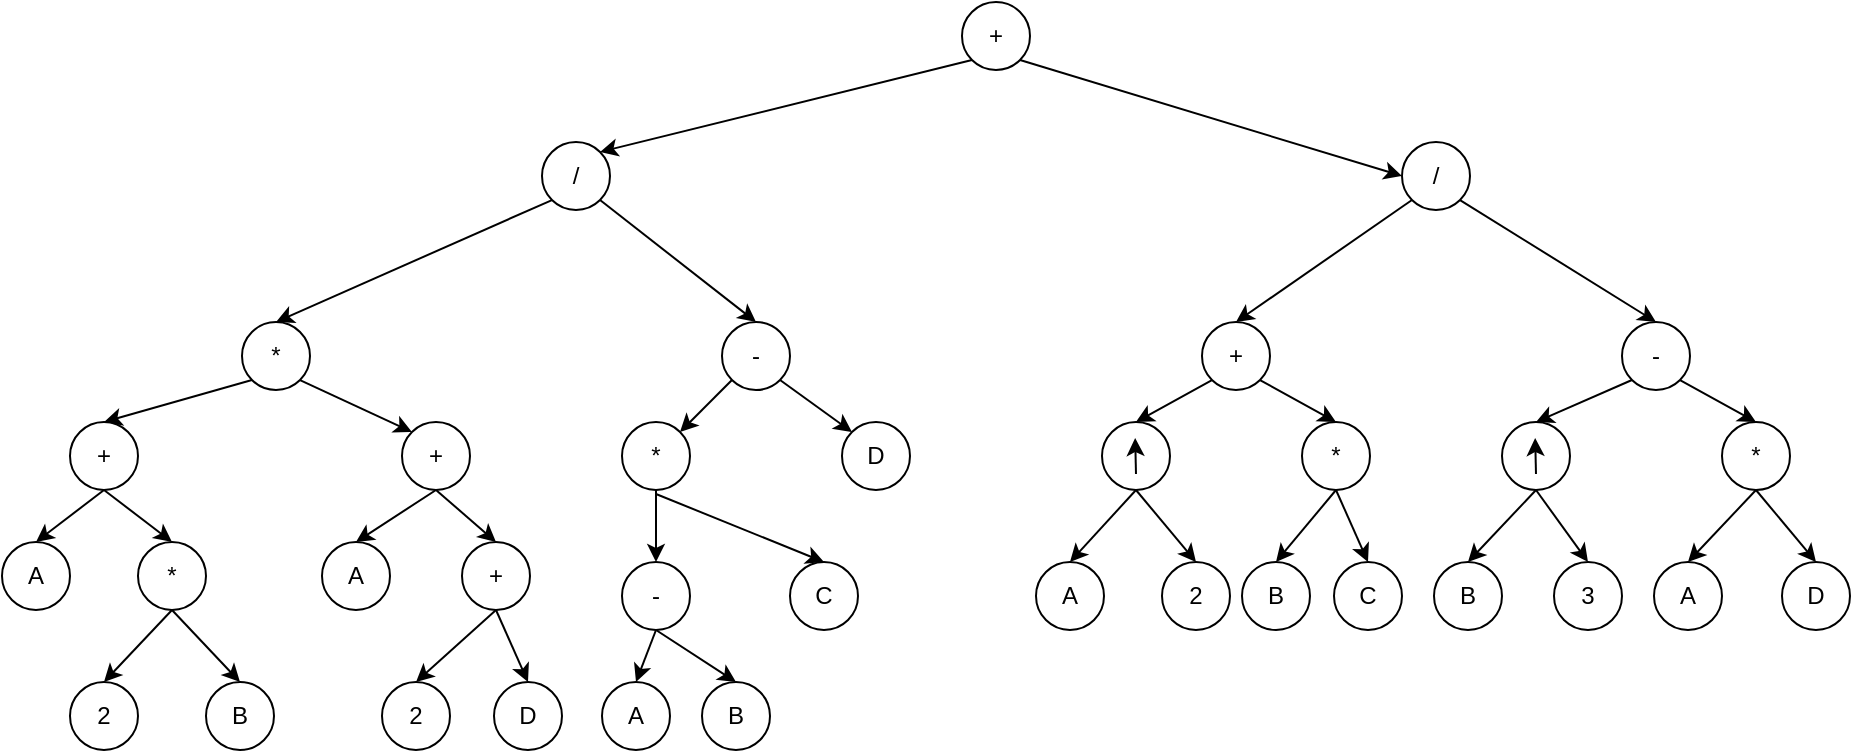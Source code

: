 <mxfile version="15.2.7" type="github">
  <diagram id="9DjfHMaj7yV3WUGjkPvd" name="Page-1">
    <mxGraphModel dx="2012" dy="662" grid="1" gridSize="10" guides="1" tooltips="1" connect="1" arrows="1" fold="1" page="1" pageScale="1" pageWidth="827" pageHeight="1169" math="0" shadow="0">
      <root>
        <mxCell id="0" />
        <mxCell id="1" parent="0" />
        <mxCell id="Gl1G2USBsKFAg4OaESX5-1" value="/" style="ellipse;whiteSpace=wrap;html=1;aspect=fixed;" vertex="1" parent="1">
          <mxGeometry x="580" y="140" width="34" height="34" as="geometry" />
        </mxCell>
        <mxCell id="Gl1G2USBsKFAg4OaESX5-3" value="/" style="ellipse;whiteSpace=wrap;html=1;aspect=fixed;" vertex="1" parent="1">
          <mxGeometry x="150" y="140" width="34" height="34" as="geometry" />
        </mxCell>
        <mxCell id="Gl1G2USBsKFAg4OaESX5-4" value="+" style="ellipse;whiteSpace=wrap;html=1;aspect=fixed;" vertex="1" parent="1">
          <mxGeometry x="360" y="70" width="34" height="34" as="geometry" />
        </mxCell>
        <mxCell id="Gl1G2USBsKFAg4OaESX5-5" value="*" style="ellipse;whiteSpace=wrap;html=1;aspect=fixed;" vertex="1" parent="1">
          <mxGeometry y="230" width="34" height="34" as="geometry" />
        </mxCell>
        <mxCell id="Gl1G2USBsKFAg4OaESX5-6" value="-" style="ellipse;whiteSpace=wrap;html=1;aspect=fixed;" vertex="1" parent="1">
          <mxGeometry x="240" y="230" width="34" height="34" as="geometry" />
        </mxCell>
        <mxCell id="Gl1G2USBsKFAg4OaESX5-7" value="+" style="ellipse;whiteSpace=wrap;html=1;aspect=fixed;" vertex="1" parent="1">
          <mxGeometry x="480" y="230" width="34" height="34" as="geometry" />
        </mxCell>
        <mxCell id="Gl1G2USBsKFAg4OaESX5-8" value="-" style="ellipse;whiteSpace=wrap;html=1;aspect=fixed;" vertex="1" parent="1">
          <mxGeometry x="690" y="230" width="34" height="34" as="geometry" />
        </mxCell>
        <mxCell id="Gl1G2USBsKFAg4OaESX5-9" value="+" style="ellipse;whiteSpace=wrap;html=1;aspect=fixed;" vertex="1" parent="1">
          <mxGeometry x="-86" y="280" width="34" height="34" as="geometry" />
        </mxCell>
        <mxCell id="Gl1G2USBsKFAg4OaESX5-10" value="+" style="ellipse;whiteSpace=wrap;html=1;aspect=fixed;" vertex="1" parent="1">
          <mxGeometry x="80" y="280" width="34" height="34" as="geometry" />
        </mxCell>
        <mxCell id="Gl1G2USBsKFAg4OaESX5-11" value="*" style="ellipse;whiteSpace=wrap;html=1;aspect=fixed;" vertex="1" parent="1">
          <mxGeometry x="190" y="280" width="34" height="34" as="geometry" />
        </mxCell>
        <mxCell id="Gl1G2USBsKFAg4OaESX5-12" value="D" style="ellipse;whiteSpace=wrap;html=1;aspect=fixed;" vertex="1" parent="1">
          <mxGeometry x="300" y="280" width="34" height="34" as="geometry" />
        </mxCell>
        <mxCell id="Gl1G2USBsKFAg4OaESX5-13" value="&lt;span style=&quot;color: rgba(0 , 0 , 0 , 0) ; font-family: monospace ; font-size: 0px&quot;&gt;%3CmxGraphModel%3E%3Croot%3E%3CmxCell%20id%3D%220%22%2F%3E%3CmxCell%20id%3D%221%22%20parent%3D%220%22%2F%3E%3CmxCell%20id%3D%222%22%20value%3D%22*%22%20style%3D%22ellipse%3BwhiteSpace%3Dwrap%3Bhtml%3D1%3Baspect%3Dfixed%3B%22%20vertex%3D%221%22%20parent%3D%221%22%3E%3CmxGeometry%20x%3D%2270%22%20y%3D%22230%22%20width%3D%2234%22%20height%3D%2234%22%20as%3D%22geometry%22%2F%3E%3C%2FmxCell%3E%3C%2Froot%3E%3C%2FmxGraphMo&lt;/span&gt;" style="ellipse;whiteSpace=wrap;html=1;aspect=fixed;" vertex="1" parent="1">
          <mxGeometry x="430" y="280" width="34" height="34" as="geometry" />
        </mxCell>
        <mxCell id="Gl1G2USBsKFAg4OaESX5-16" value="" style="endArrow=classic;html=1;" edge="1" parent="1">
          <mxGeometry width="50" height="50" relative="1" as="geometry">
            <mxPoint x="447" y="306" as="sourcePoint" />
            <mxPoint x="446.58" y="288" as="targetPoint" />
          </mxGeometry>
        </mxCell>
        <mxCell id="Gl1G2USBsKFAg4OaESX5-22" value="*" style="ellipse;whiteSpace=wrap;html=1;aspect=fixed;" vertex="1" parent="1">
          <mxGeometry x="530" y="280" width="34" height="34" as="geometry" />
        </mxCell>
        <mxCell id="Gl1G2USBsKFAg4OaESX5-23" value="*" style="ellipse;whiteSpace=wrap;html=1;aspect=fixed;" vertex="1" parent="1">
          <mxGeometry x="740" y="280" width="34" height="34" as="geometry" />
        </mxCell>
        <mxCell id="Gl1G2USBsKFAg4OaESX5-24" value="&lt;span style=&quot;color: rgba(0 , 0 , 0 , 0) ; font-family: monospace ; font-size: 0px&quot;&gt;%3CmxGraphModel%3E%3Croot%3E%3CmxCell%20id%3D%220%22%2F%3E%3CmxCell%20id%3D%221%22%20parent%3D%220%22%2F%3E%3CmxCell%20id%3D%222%22%20value%3D%22*%22%20style%3D%22ellipse%3BwhiteSpace%3Dwrap%3Bhtml%3D1%3Baspect%3Dfixed%3B%22%20vertex%3D%221%22%20parent%3D%221%22%3E%3CmxGeometry%20x%3D%2270%22%20y%3D%22230%22%20width%3D%2234%22%20height%3D%2234%22%20as%3D%22geometry%22%2F%3E%3C%2FmxCell%3E%3C%2Froot%3E%3C%2FmxGraphMo&lt;/span&gt;" style="ellipse;whiteSpace=wrap;html=1;aspect=fixed;" vertex="1" parent="1">
          <mxGeometry x="630" y="280" width="34" height="34" as="geometry" />
        </mxCell>
        <mxCell id="Gl1G2USBsKFAg4OaESX5-25" value="" style="endArrow=classic;html=1;" edge="1" parent="1">
          <mxGeometry width="50" height="50" relative="1" as="geometry">
            <mxPoint x="647.0" y="306" as="sourcePoint" />
            <mxPoint x="646.58" y="288" as="targetPoint" />
          </mxGeometry>
        </mxCell>
        <mxCell id="Gl1G2USBsKFAg4OaESX5-27" value="*" style="ellipse;whiteSpace=wrap;html=1;aspect=fixed;" vertex="1" parent="1">
          <mxGeometry x="-52" y="340" width="34" height="34" as="geometry" />
        </mxCell>
        <mxCell id="Gl1G2USBsKFAg4OaESX5-28" value="A" style="ellipse;whiteSpace=wrap;html=1;aspect=fixed;" vertex="1" parent="1">
          <mxGeometry x="-120" y="340" width="34" height="34" as="geometry" />
        </mxCell>
        <mxCell id="Gl1G2USBsKFAg4OaESX5-29" value="2" style="ellipse;whiteSpace=wrap;html=1;aspect=fixed;" vertex="1" parent="1">
          <mxGeometry x="-86" y="410" width="34" height="34" as="geometry" />
        </mxCell>
        <mxCell id="Gl1G2USBsKFAg4OaESX5-30" value="B" style="ellipse;whiteSpace=wrap;html=1;aspect=fixed;" vertex="1" parent="1">
          <mxGeometry x="-18" y="410" width="34" height="34" as="geometry" />
        </mxCell>
        <mxCell id="Gl1G2USBsKFAg4OaESX5-31" value="A" style="ellipse;whiteSpace=wrap;html=1;aspect=fixed;" vertex="1" parent="1">
          <mxGeometry x="40" y="340" width="34" height="34" as="geometry" />
        </mxCell>
        <mxCell id="Gl1G2USBsKFAg4OaESX5-32" value="D" style="ellipse;whiteSpace=wrap;html=1;aspect=fixed;" vertex="1" parent="1">
          <mxGeometry x="126" y="410" width="34" height="34" as="geometry" />
        </mxCell>
        <mxCell id="Gl1G2USBsKFAg4OaESX5-33" value="2" style="ellipse;whiteSpace=wrap;html=1;aspect=fixed;" vertex="1" parent="1">
          <mxGeometry x="70" y="410" width="34" height="34" as="geometry" />
        </mxCell>
        <mxCell id="Gl1G2USBsKFAg4OaESX5-34" value="+" style="ellipse;whiteSpace=wrap;html=1;aspect=fixed;" vertex="1" parent="1">
          <mxGeometry x="110" y="340" width="34" height="34" as="geometry" />
        </mxCell>
        <mxCell id="Gl1G2USBsKFAg4OaESX5-35" value="A" style="ellipse;whiteSpace=wrap;html=1;aspect=fixed;" vertex="1" parent="1">
          <mxGeometry x="180" y="410" width="34" height="34" as="geometry" />
        </mxCell>
        <mxCell id="Gl1G2USBsKFAg4OaESX5-36" value="B" style="ellipse;whiteSpace=wrap;html=1;aspect=fixed;" vertex="1" parent="1">
          <mxGeometry x="230" y="410" width="34" height="34" as="geometry" />
        </mxCell>
        <mxCell id="Gl1G2USBsKFAg4OaESX5-37" value="-" style="ellipse;whiteSpace=wrap;html=1;aspect=fixed;" vertex="1" parent="1">
          <mxGeometry x="190" y="350" width="34" height="34" as="geometry" />
        </mxCell>
        <mxCell id="Gl1G2USBsKFAg4OaESX5-38" value="C" style="ellipse;whiteSpace=wrap;html=1;aspect=fixed;" vertex="1" parent="1">
          <mxGeometry x="274" y="350" width="34" height="34" as="geometry" />
        </mxCell>
        <mxCell id="Gl1G2USBsKFAg4OaESX5-39" value="A" style="ellipse;whiteSpace=wrap;html=1;aspect=fixed;" vertex="1" parent="1">
          <mxGeometry x="397" y="350" width="34" height="34" as="geometry" />
        </mxCell>
        <mxCell id="Gl1G2USBsKFAg4OaESX5-40" value="2" style="ellipse;whiteSpace=wrap;html=1;aspect=fixed;" vertex="1" parent="1">
          <mxGeometry x="460" y="350" width="34" height="34" as="geometry" />
        </mxCell>
        <mxCell id="Gl1G2USBsKFAg4OaESX5-41" value="B" style="ellipse;whiteSpace=wrap;html=1;aspect=fixed;" vertex="1" parent="1">
          <mxGeometry x="596" y="350" width="34" height="34" as="geometry" />
        </mxCell>
        <mxCell id="Gl1G2USBsKFAg4OaESX5-42" value="3" style="ellipse;whiteSpace=wrap;html=1;aspect=fixed;" vertex="1" parent="1">
          <mxGeometry x="656" y="350" width="34" height="34" as="geometry" />
        </mxCell>
        <mxCell id="Gl1G2USBsKFAg4OaESX5-43" value="B" style="ellipse;whiteSpace=wrap;html=1;aspect=fixed;" vertex="1" parent="1">
          <mxGeometry x="500" y="350" width="34" height="34" as="geometry" />
        </mxCell>
        <mxCell id="Gl1G2USBsKFAg4OaESX5-44" value="C" style="ellipse;whiteSpace=wrap;html=1;aspect=fixed;" vertex="1" parent="1">
          <mxGeometry x="546" y="350" width="34" height="34" as="geometry" />
        </mxCell>
        <mxCell id="Gl1G2USBsKFAg4OaESX5-45" value="A" style="ellipse;whiteSpace=wrap;html=1;aspect=fixed;" vertex="1" parent="1">
          <mxGeometry x="706" y="350" width="34" height="34" as="geometry" />
        </mxCell>
        <mxCell id="Gl1G2USBsKFAg4OaESX5-46" value="D" style="ellipse;whiteSpace=wrap;html=1;aspect=fixed;" vertex="1" parent="1">
          <mxGeometry x="770" y="350" width="34" height="34" as="geometry" />
        </mxCell>
        <mxCell id="Gl1G2USBsKFAg4OaESX5-51" value="" style="endArrow=classic;html=1;exitX=0;exitY=1;exitDx=0;exitDy=0;entryX=1;entryY=0;entryDx=0;entryDy=0;" edge="1" parent="1" source="Gl1G2USBsKFAg4OaESX5-4" target="Gl1G2USBsKFAg4OaESX5-3">
          <mxGeometry width="50" height="50" relative="1" as="geometry">
            <mxPoint x="308" y="182" as="sourcePoint" />
            <mxPoint x="358" y="132" as="targetPoint" />
          </mxGeometry>
        </mxCell>
        <mxCell id="Gl1G2USBsKFAg4OaESX5-52" value="" style="endArrow=classic;html=1;exitX=1;exitY=1;exitDx=0;exitDy=0;entryX=0.5;entryY=0;entryDx=0;entryDy=0;" edge="1" parent="1" source="Gl1G2USBsKFAg4OaESX5-1" target="Gl1G2USBsKFAg4OaESX5-8">
          <mxGeometry width="50" height="50" relative="1" as="geometry">
            <mxPoint x="614" y="250" as="sourcePoint" />
            <mxPoint x="664" y="200" as="targetPoint" />
          </mxGeometry>
        </mxCell>
        <mxCell id="Gl1G2USBsKFAg4OaESX5-53" value="" style="endArrow=classic;html=1;exitX=0;exitY=1;exitDx=0;exitDy=0;entryX=0.5;entryY=0;entryDx=0;entryDy=0;" edge="1" parent="1" source="Gl1G2USBsKFAg4OaESX5-1" target="Gl1G2USBsKFAg4OaESX5-7">
          <mxGeometry width="50" height="50" relative="1" as="geometry">
            <mxPoint x="410" y="200" as="sourcePoint" />
            <mxPoint x="460" y="150" as="targetPoint" />
          </mxGeometry>
        </mxCell>
        <mxCell id="Gl1G2USBsKFAg4OaESX5-54" value="" style="endArrow=classic;html=1;exitX=0;exitY=1;exitDx=0;exitDy=0;entryX=0.5;entryY=0;entryDx=0;entryDy=0;" edge="1" parent="1" source="Gl1G2USBsKFAg4OaESX5-3" target="Gl1G2USBsKFAg4OaESX5-5">
          <mxGeometry width="50" height="50" relative="1" as="geometry">
            <mxPoint x="64" y="240" as="sourcePoint" />
            <mxPoint x="114" y="190" as="targetPoint" />
          </mxGeometry>
        </mxCell>
        <mxCell id="Gl1G2USBsKFAg4OaESX5-55" value="" style="endArrow=classic;html=1;exitX=1;exitY=1;exitDx=0;exitDy=0;entryX=0.5;entryY=0;entryDx=0;entryDy=0;" edge="1" parent="1" source="Gl1G2USBsKFAg4OaESX5-3" target="Gl1G2USBsKFAg4OaESX5-6">
          <mxGeometry width="50" height="50" relative="1" as="geometry">
            <mxPoint x="381" y="210" as="sourcePoint" />
            <mxPoint x="431" y="160" as="targetPoint" />
          </mxGeometry>
        </mxCell>
        <mxCell id="Gl1G2USBsKFAg4OaESX5-56" value="" style="endArrow=classic;html=1;entryX=0;entryY=0.5;entryDx=0;entryDy=0;exitX=1;exitY=1;exitDx=0;exitDy=0;" edge="1" parent="1" source="Gl1G2USBsKFAg4OaESX5-4" target="Gl1G2USBsKFAg4OaESX5-1">
          <mxGeometry width="50" height="50" relative="1" as="geometry">
            <mxPoint x="430" y="320" as="sourcePoint" />
            <mxPoint x="480" y="270" as="targetPoint" />
          </mxGeometry>
        </mxCell>
        <mxCell id="Gl1G2USBsKFAg4OaESX5-59" value="" style="endArrow=classic;html=1;entryX=0.5;entryY=0;entryDx=0;entryDy=0;exitX=0;exitY=1;exitDx=0;exitDy=0;" edge="1" parent="1" source="Gl1G2USBsKFAg4OaESX5-7" target="Gl1G2USBsKFAg4OaESX5-13">
          <mxGeometry width="50" height="50" relative="1" as="geometry">
            <mxPoint x="430" y="320" as="sourcePoint" />
            <mxPoint x="480" y="270" as="targetPoint" />
          </mxGeometry>
        </mxCell>
        <mxCell id="Gl1G2USBsKFAg4OaESX5-60" value="" style="endArrow=classic;html=1;entryX=0.5;entryY=0;entryDx=0;entryDy=0;exitX=1;exitY=1;exitDx=0;exitDy=0;" edge="1" parent="1" source="Gl1G2USBsKFAg4OaESX5-8" target="Gl1G2USBsKFAg4OaESX5-23">
          <mxGeometry width="50" height="50" relative="1" as="geometry">
            <mxPoint x="430" y="320" as="sourcePoint" />
            <mxPoint x="480" y="270" as="targetPoint" />
          </mxGeometry>
        </mxCell>
        <mxCell id="Gl1G2USBsKFAg4OaESX5-61" value="" style="endArrow=classic;html=1;exitX=0;exitY=1;exitDx=0;exitDy=0;entryX=0.5;entryY=0;entryDx=0;entryDy=0;" edge="1" parent="1" source="Gl1G2USBsKFAg4OaESX5-8" target="Gl1G2USBsKFAg4OaESX5-24">
          <mxGeometry width="50" height="50" relative="1" as="geometry">
            <mxPoint x="596" y="290" as="sourcePoint" />
            <mxPoint x="646" y="240" as="targetPoint" />
          </mxGeometry>
        </mxCell>
        <mxCell id="Gl1G2USBsKFAg4OaESX5-62" value="" style="endArrow=classic;html=1;exitX=1;exitY=1;exitDx=0;exitDy=0;entryX=0.5;entryY=0;entryDx=0;entryDy=0;" edge="1" parent="1" source="Gl1G2USBsKFAg4OaESX5-7" target="Gl1G2USBsKFAg4OaESX5-22">
          <mxGeometry width="50" height="50" relative="1" as="geometry">
            <mxPoint x="534" y="290" as="sourcePoint" />
            <mxPoint x="584" y="240" as="targetPoint" />
          </mxGeometry>
        </mxCell>
        <mxCell id="Gl1G2USBsKFAg4OaESX5-63" value="" style="endArrow=classic;html=1;exitX=0;exitY=1;exitDx=0;exitDy=0;entryX=1;entryY=0;entryDx=0;entryDy=0;" edge="1" parent="1" source="Gl1G2USBsKFAg4OaESX5-6" target="Gl1G2USBsKFAg4OaESX5-11">
          <mxGeometry width="50" height="50" relative="1" as="geometry">
            <mxPoint x="214" y="314" as="sourcePoint" />
            <mxPoint x="264" y="264" as="targetPoint" />
          </mxGeometry>
        </mxCell>
        <mxCell id="Gl1G2USBsKFAg4OaESX5-64" value="" style="endArrow=classic;html=1;exitX=1;exitY=1;exitDx=0;exitDy=0;entryX=0;entryY=0;entryDx=0;entryDy=0;" edge="1" parent="1" source="Gl1G2USBsKFAg4OaESX5-6" target="Gl1G2USBsKFAg4OaESX5-12">
          <mxGeometry width="50" height="50" relative="1" as="geometry">
            <mxPoint x="284" y="290" as="sourcePoint" />
            <mxPoint x="334" y="240" as="targetPoint" />
          </mxGeometry>
        </mxCell>
        <mxCell id="Gl1G2USBsKFAg4OaESX5-65" value="" style="endArrow=classic;html=1;exitX=1;exitY=1;exitDx=0;exitDy=0;entryX=0;entryY=0;entryDx=0;entryDy=0;" edge="1" parent="1" source="Gl1G2USBsKFAg4OaESX5-5" target="Gl1G2USBsKFAg4OaESX5-10">
          <mxGeometry width="50" height="50" relative="1" as="geometry">
            <mxPoint x="40" y="280" as="sourcePoint" />
            <mxPoint x="90" y="230" as="targetPoint" />
          </mxGeometry>
        </mxCell>
        <mxCell id="Gl1G2USBsKFAg4OaESX5-66" value="" style="endArrow=classic;html=1;entryX=0.5;entryY=0;entryDx=0;entryDy=0;exitX=0;exitY=1;exitDx=0;exitDy=0;" edge="1" parent="1" source="Gl1G2USBsKFAg4OaESX5-5" target="Gl1G2USBsKFAg4OaESX5-9">
          <mxGeometry width="50" height="50" relative="1" as="geometry">
            <mxPoint x="430" y="320" as="sourcePoint" />
            <mxPoint x="480" y="270" as="targetPoint" />
          </mxGeometry>
        </mxCell>
        <mxCell id="Gl1G2USBsKFAg4OaESX5-68" value="" style="endArrow=classic;html=1;entryX=0.5;entryY=0;entryDx=0;entryDy=0;exitX=0.5;exitY=1;exitDx=0;exitDy=0;" edge="1" parent="1" source="Gl1G2USBsKFAg4OaESX5-22" target="Gl1G2USBsKFAg4OaESX5-44">
          <mxGeometry width="50" height="50" relative="1" as="geometry">
            <mxPoint x="430" y="320" as="sourcePoint" />
            <mxPoint x="480" y="270" as="targetPoint" />
          </mxGeometry>
        </mxCell>
        <mxCell id="Gl1G2USBsKFAg4OaESX5-69" value="" style="endArrow=classic;html=1;entryX=0.5;entryY=0;entryDx=0;entryDy=0;exitX=0.5;exitY=1;exitDx=0;exitDy=0;" edge="1" parent="1" source="Gl1G2USBsKFAg4OaESX5-22" target="Gl1G2USBsKFAg4OaESX5-43">
          <mxGeometry width="50" height="50" relative="1" as="geometry">
            <mxPoint x="430" y="320" as="sourcePoint" />
            <mxPoint x="480" y="270" as="targetPoint" />
          </mxGeometry>
        </mxCell>
        <mxCell id="Gl1G2USBsKFAg4OaESX5-70" value="" style="endArrow=classic;html=1;entryX=0.5;entryY=0;entryDx=0;entryDy=0;exitX=0.5;exitY=1;exitDx=0;exitDy=0;" edge="1" parent="1" source="Gl1G2USBsKFAg4OaESX5-13" target="Gl1G2USBsKFAg4OaESX5-40">
          <mxGeometry width="50" height="50" relative="1" as="geometry">
            <mxPoint x="430" y="320" as="sourcePoint" />
            <mxPoint x="480" y="270" as="targetPoint" />
          </mxGeometry>
        </mxCell>
        <mxCell id="Gl1G2USBsKFAg4OaESX5-71" value="" style="endArrow=classic;html=1;entryX=0.5;entryY=0;entryDx=0;entryDy=0;exitX=0.5;exitY=1;exitDx=0;exitDy=0;" edge="1" parent="1" source="Gl1G2USBsKFAg4OaESX5-13" target="Gl1G2USBsKFAg4OaESX5-39">
          <mxGeometry width="50" height="50" relative="1" as="geometry">
            <mxPoint x="430" y="320" as="sourcePoint" />
            <mxPoint x="480" y="270" as="targetPoint" />
          </mxGeometry>
        </mxCell>
        <mxCell id="Gl1G2USBsKFAg4OaESX5-72" value="" style="endArrow=classic;html=1;entryX=0.5;entryY=0;entryDx=0;entryDy=0;" edge="1" parent="1" target="Gl1G2USBsKFAg4OaESX5-38">
          <mxGeometry width="50" height="50" relative="1" as="geometry">
            <mxPoint x="207" y="316" as="sourcePoint" />
            <mxPoint x="480" y="270" as="targetPoint" />
          </mxGeometry>
        </mxCell>
        <mxCell id="Gl1G2USBsKFAg4OaESX5-73" value="" style="endArrow=classic;html=1;entryX=0.5;entryY=0;entryDx=0;entryDy=0;exitX=0.5;exitY=1;exitDx=0;exitDy=0;" edge="1" parent="1" source="Gl1G2USBsKFAg4OaESX5-11" target="Gl1G2USBsKFAg4OaESX5-37">
          <mxGeometry width="50" height="50" relative="1" as="geometry">
            <mxPoint x="430" y="320" as="sourcePoint" />
            <mxPoint x="480" y="270" as="targetPoint" />
          </mxGeometry>
        </mxCell>
        <mxCell id="Gl1G2USBsKFAg4OaESX5-74" value="" style="endArrow=classic;html=1;exitX=0.5;exitY=1;exitDx=0;exitDy=0;entryX=0.5;entryY=0;entryDx=0;entryDy=0;" edge="1" parent="1" source="Gl1G2USBsKFAg4OaESX5-23" target="Gl1G2USBsKFAg4OaESX5-46">
          <mxGeometry width="50" height="50" relative="1" as="geometry">
            <mxPoint x="430" y="320" as="sourcePoint" />
            <mxPoint x="480" y="270" as="targetPoint" />
          </mxGeometry>
        </mxCell>
        <mxCell id="Gl1G2USBsKFAg4OaESX5-75" value="" style="endArrow=classic;html=1;entryX=0.5;entryY=0;entryDx=0;entryDy=0;exitX=0.5;exitY=1;exitDx=0;exitDy=0;" edge="1" parent="1" source="Gl1G2USBsKFAg4OaESX5-23" target="Gl1G2USBsKFAg4OaESX5-45">
          <mxGeometry width="50" height="50" relative="1" as="geometry">
            <mxPoint x="430" y="320" as="sourcePoint" />
            <mxPoint x="480" y="270" as="targetPoint" />
          </mxGeometry>
        </mxCell>
        <mxCell id="Gl1G2USBsKFAg4OaESX5-76" value="" style="endArrow=classic;html=1;entryX=0.5;entryY=0;entryDx=0;entryDy=0;exitX=0.5;exitY=1;exitDx=0;exitDy=0;" edge="1" parent="1" source="Gl1G2USBsKFAg4OaESX5-24" target="Gl1G2USBsKFAg4OaESX5-42">
          <mxGeometry width="50" height="50" relative="1" as="geometry">
            <mxPoint x="430" y="320" as="sourcePoint" />
            <mxPoint x="480" y="270" as="targetPoint" />
          </mxGeometry>
        </mxCell>
        <mxCell id="Gl1G2USBsKFAg4OaESX5-77" value="" style="endArrow=classic;html=1;entryX=0.5;entryY=0;entryDx=0;entryDy=0;exitX=0.5;exitY=1;exitDx=0;exitDy=0;" edge="1" parent="1" source="Gl1G2USBsKFAg4OaESX5-24" target="Gl1G2USBsKFAg4OaESX5-41">
          <mxGeometry width="50" height="50" relative="1" as="geometry">
            <mxPoint x="430" y="320" as="sourcePoint" />
            <mxPoint x="480" y="270" as="targetPoint" />
          </mxGeometry>
        </mxCell>
        <mxCell id="Gl1G2USBsKFAg4OaESX5-78" value="" style="endArrow=classic;html=1;exitX=0.5;exitY=1;exitDx=0;exitDy=0;entryX=0.5;entryY=0;entryDx=0;entryDy=0;" edge="1" parent="1" source="Gl1G2USBsKFAg4OaESX5-9" target="Gl1G2USBsKFAg4OaESX5-28">
          <mxGeometry width="50" height="50" relative="1" as="geometry">
            <mxPoint x="430" y="320" as="sourcePoint" />
            <mxPoint x="480" y="270" as="targetPoint" />
          </mxGeometry>
        </mxCell>
        <mxCell id="Gl1G2USBsKFAg4OaESX5-79" value="" style="endArrow=classic;html=1;exitX=0.5;exitY=1;exitDx=0;exitDy=0;entryX=0.5;entryY=0;entryDx=0;entryDy=0;" edge="1" parent="1" source="Gl1G2USBsKFAg4OaESX5-9" target="Gl1G2USBsKFAg4OaESX5-27">
          <mxGeometry width="50" height="50" relative="1" as="geometry">
            <mxPoint x="430" y="320" as="sourcePoint" />
            <mxPoint x="480" y="270" as="targetPoint" />
          </mxGeometry>
        </mxCell>
        <mxCell id="Gl1G2USBsKFAg4OaESX5-80" value="" style="endArrow=classic;html=1;exitX=0.5;exitY=1;exitDx=0;exitDy=0;entryX=0.5;entryY=0;entryDx=0;entryDy=0;" edge="1" parent="1" source="Gl1G2USBsKFAg4OaESX5-10" target="Gl1G2USBsKFAg4OaESX5-34">
          <mxGeometry width="50" height="50" relative="1" as="geometry">
            <mxPoint x="430" y="320" as="sourcePoint" />
            <mxPoint x="480" y="270" as="targetPoint" />
          </mxGeometry>
        </mxCell>
        <mxCell id="Gl1G2USBsKFAg4OaESX5-81" value="" style="endArrow=classic;html=1;exitX=0.5;exitY=1;exitDx=0;exitDy=0;entryX=0.5;entryY=0;entryDx=0;entryDy=0;" edge="1" parent="1" source="Gl1G2USBsKFAg4OaESX5-10" target="Gl1G2USBsKFAg4OaESX5-31">
          <mxGeometry width="50" height="50" relative="1" as="geometry">
            <mxPoint x="430" y="320" as="sourcePoint" />
            <mxPoint x="480" y="270" as="targetPoint" />
          </mxGeometry>
        </mxCell>
        <mxCell id="Gl1G2USBsKFAg4OaESX5-82" value="" style="endArrow=classic;html=1;entryX=0.5;entryY=0;entryDx=0;entryDy=0;exitX=0.5;exitY=1;exitDx=0;exitDy=0;" edge="1" parent="1" source="Gl1G2USBsKFAg4OaESX5-34" target="Gl1G2USBsKFAg4OaESX5-32">
          <mxGeometry width="50" height="50" relative="1" as="geometry">
            <mxPoint x="430" y="320" as="sourcePoint" />
            <mxPoint x="480" y="270" as="targetPoint" />
          </mxGeometry>
        </mxCell>
        <mxCell id="Gl1G2USBsKFAg4OaESX5-83" value="" style="endArrow=classic;html=1;entryX=0.5;entryY=0;entryDx=0;entryDy=0;exitX=0.5;exitY=1;exitDx=0;exitDy=0;" edge="1" parent="1" source="Gl1G2USBsKFAg4OaESX5-34" target="Gl1G2USBsKFAg4OaESX5-33">
          <mxGeometry width="50" height="50" relative="1" as="geometry">
            <mxPoint x="430" y="320" as="sourcePoint" />
            <mxPoint x="480" y="270" as="targetPoint" />
          </mxGeometry>
        </mxCell>
        <mxCell id="Gl1G2USBsKFAg4OaESX5-84" value="" style="endArrow=classic;html=1;exitX=0.5;exitY=1;exitDx=0;exitDy=0;entryX=0.5;entryY=0;entryDx=0;entryDy=0;" edge="1" parent="1" source="Gl1G2USBsKFAg4OaESX5-37" target="Gl1G2USBsKFAg4OaESX5-35">
          <mxGeometry width="50" height="50" relative="1" as="geometry">
            <mxPoint x="430" y="320" as="sourcePoint" />
            <mxPoint x="480" y="270" as="targetPoint" />
          </mxGeometry>
        </mxCell>
        <mxCell id="Gl1G2USBsKFAg4OaESX5-85" value="" style="endArrow=classic;html=1;exitX=0.5;exitY=1;exitDx=0;exitDy=0;entryX=0.5;entryY=0;entryDx=0;entryDy=0;" edge="1" parent="1" source="Gl1G2USBsKFAg4OaESX5-37" target="Gl1G2USBsKFAg4OaESX5-36">
          <mxGeometry width="50" height="50" relative="1" as="geometry">
            <mxPoint x="430" y="320" as="sourcePoint" />
            <mxPoint x="480" y="270" as="targetPoint" />
          </mxGeometry>
        </mxCell>
        <mxCell id="Gl1G2USBsKFAg4OaESX5-87" value="" style="endArrow=classic;html=1;exitX=0.5;exitY=1;exitDx=0;exitDy=0;entryX=0.5;entryY=0;entryDx=0;entryDy=0;" edge="1" parent="1" source="Gl1G2USBsKFAg4OaESX5-27" target="Gl1G2USBsKFAg4OaESX5-29">
          <mxGeometry width="50" height="50" relative="1" as="geometry">
            <mxPoint x="430" y="320" as="sourcePoint" />
            <mxPoint x="480" y="270" as="targetPoint" />
          </mxGeometry>
        </mxCell>
        <mxCell id="Gl1G2USBsKFAg4OaESX5-88" value="" style="endArrow=classic;html=1;exitX=0.5;exitY=1;exitDx=0;exitDy=0;entryX=0.5;entryY=0;entryDx=0;entryDy=0;" edge="1" parent="1" source="Gl1G2USBsKFAg4OaESX5-27" target="Gl1G2USBsKFAg4OaESX5-30">
          <mxGeometry width="50" height="50" relative="1" as="geometry">
            <mxPoint x="430" y="320" as="sourcePoint" />
            <mxPoint x="480" y="270" as="targetPoint" />
          </mxGeometry>
        </mxCell>
      </root>
    </mxGraphModel>
  </diagram>
</mxfile>
